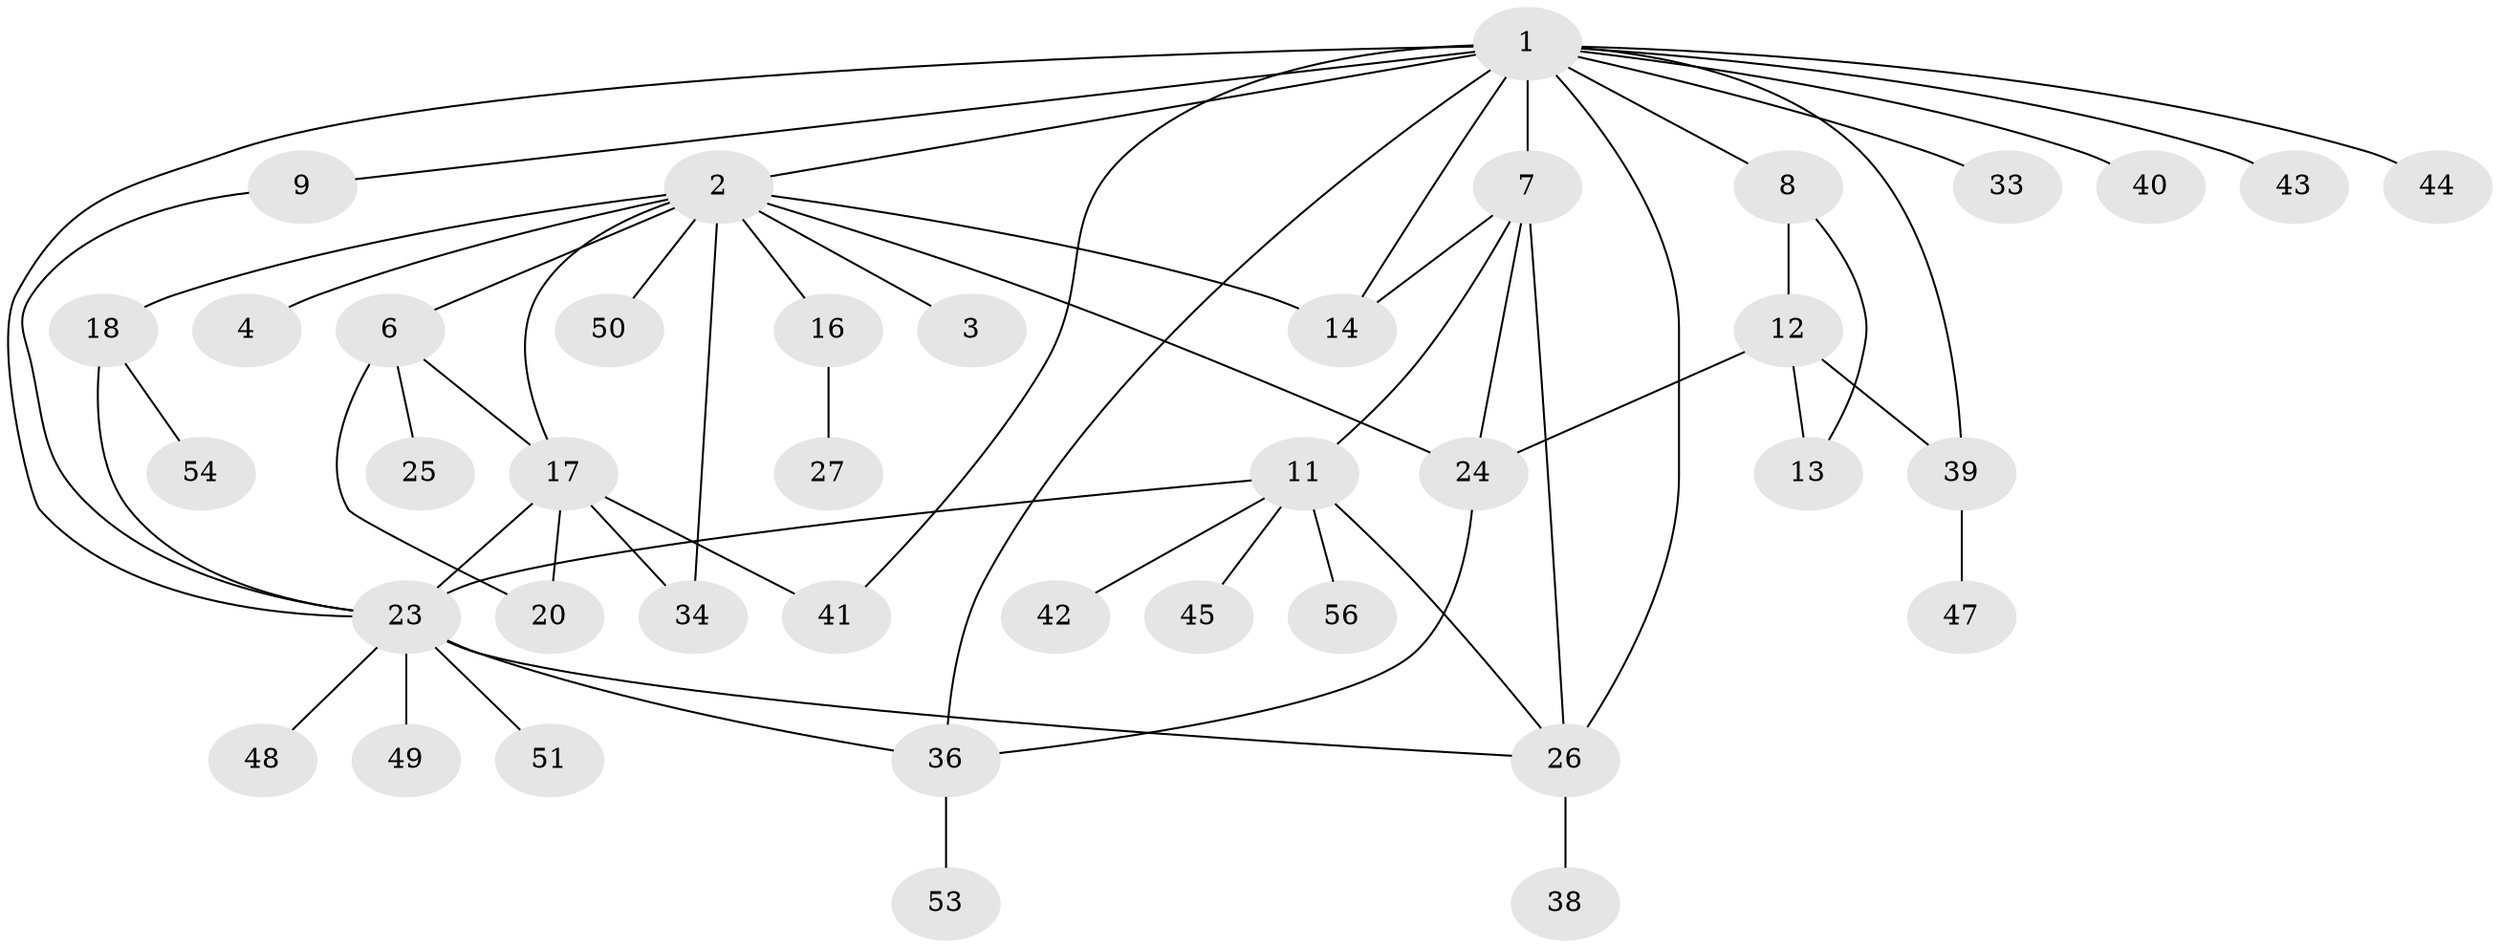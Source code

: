// original degree distribution, {16: 0.017857142857142856, 11: 0.017857142857142856, 1: 0.5, 2: 0.10714285714285714, 5: 0.07142857142857142, 4: 0.16071428571428573, 3: 0.08928571428571429, 6: 0.03571428571428571}
// Generated by graph-tools (version 1.1) at 2025/41/03/06/25 10:41:46]
// undirected, 40 vertices, 58 edges
graph export_dot {
graph [start="1"]
  node [color=gray90,style=filled];
  1 [super="+21"];
  2 [super="+29"];
  3;
  4 [super="+5"];
  6 [super="+10"];
  7 [super="+31"];
  8 [super="+15"];
  9 [super="+22"];
  11 [super="+32"];
  12;
  13 [super="+55"];
  14 [super="+35"];
  16;
  17 [super="+19"];
  18 [super="+37"];
  20;
  23 [super="+30"];
  24 [super="+28"];
  25;
  26 [super="+52"];
  27;
  33;
  34 [super="+46"];
  36;
  38;
  39;
  40;
  41;
  42;
  43;
  44;
  45;
  47;
  48;
  49;
  50;
  51;
  53;
  54;
  56;
  1 -- 2;
  1 -- 7 [weight=2];
  1 -- 8;
  1 -- 9;
  1 -- 14;
  1 -- 23;
  1 -- 26;
  1 -- 33;
  1 -- 36;
  1 -- 39;
  1 -- 40;
  1 -- 41;
  1 -- 43;
  1 -- 44;
  2 -- 3;
  2 -- 4;
  2 -- 6;
  2 -- 14;
  2 -- 16;
  2 -- 17;
  2 -- 18;
  2 -- 24;
  2 -- 50;
  2 -- 34;
  6 -- 17;
  6 -- 20;
  6 -- 25;
  7 -- 11;
  7 -- 24;
  7 -- 26;
  7 -- 14;
  8 -- 12;
  8 -- 13;
  9 -- 23;
  11 -- 23;
  11 -- 56;
  11 -- 26;
  11 -- 42;
  11 -- 45;
  12 -- 13;
  12 -- 24;
  12 -- 39;
  16 -- 27;
  17 -- 34;
  17 -- 20;
  17 -- 23;
  17 -- 41;
  18 -- 23;
  18 -- 54;
  23 -- 48;
  23 -- 51;
  23 -- 49;
  23 -- 36;
  23 -- 26;
  24 -- 36;
  26 -- 38;
  36 -- 53;
  39 -- 47;
}
